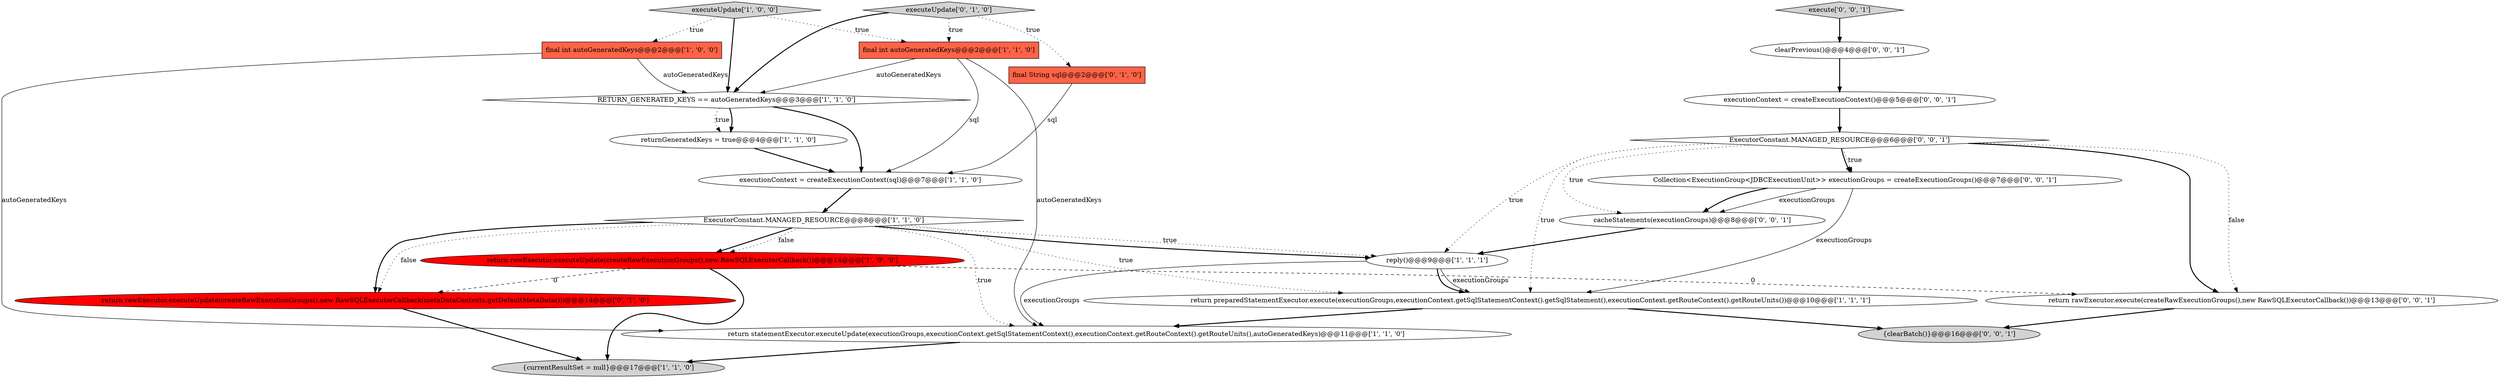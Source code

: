 digraph {
15 [style = filled, label = "{clearBatch()}@@@16@@@['0', '0', '1']", fillcolor = lightgray, shape = ellipse image = "AAA0AAABBB3BBB"];
1 [style = filled, label = "RETURN_GENERATED_KEYS == autoGeneratedKeys@@@3@@@['1', '1', '0']", fillcolor = white, shape = diamond image = "AAA0AAABBB1BBB"];
14 [style = filled, label = "executeUpdate['0', '1', '0']", fillcolor = lightgray, shape = diamond image = "AAA0AAABBB2BBB"];
18 [style = filled, label = "cacheStatements(executionGroups)@@@8@@@['0', '0', '1']", fillcolor = white, shape = ellipse image = "AAA0AAABBB3BBB"];
7 [style = filled, label = "final int autoGeneratedKeys@@@2@@@['1', '1', '0']", fillcolor = tomato, shape = box image = "AAA0AAABBB1BBB"];
8 [style = filled, label = "returnGeneratedKeys = true@@@4@@@['1', '1', '0']", fillcolor = white, shape = ellipse image = "AAA0AAABBB1BBB"];
10 [style = filled, label = "{currentResultSet = null}@@@17@@@['1', '1', '0']", fillcolor = lightgray, shape = ellipse image = "AAA0AAABBB1BBB"];
4 [style = filled, label = "executeUpdate['1', '0', '0']", fillcolor = lightgray, shape = diamond image = "AAA0AAABBB1BBB"];
16 [style = filled, label = "return rawExecutor.execute(createRawExecutionGroups(),new RawSQLExecutorCallback())@@@13@@@['0', '0', '1']", fillcolor = white, shape = ellipse image = "AAA0AAABBB3BBB"];
9 [style = filled, label = "return rawExecutor.executeUpdate(createRawExecutionGroups(),new RawSQLExecutorCallback())@@@14@@@['1', '0', '0']", fillcolor = red, shape = ellipse image = "AAA1AAABBB1BBB"];
13 [style = filled, label = "final String sql@@@2@@@['0', '1', '0']", fillcolor = tomato, shape = box image = "AAA0AAABBB2BBB"];
12 [style = filled, label = "return rawExecutor.executeUpdate(createRawExecutionGroups(),new RawSQLExecutorCallback(metaDataContexts.getDefaultMetaData()))@@@14@@@['0', '1', '0']", fillcolor = red, shape = ellipse image = "AAA1AAABBB2BBB"];
2 [style = filled, label = "executionContext = createExecutionContext(sql)@@@7@@@['1', '1', '0']", fillcolor = white, shape = ellipse image = "AAA0AAABBB1BBB"];
5 [style = filled, label = "ExecutorConstant.MANAGED_RESOURCE@@@8@@@['1', '1', '0']", fillcolor = white, shape = diamond image = "AAA0AAABBB1BBB"];
17 [style = filled, label = "executionContext = createExecutionContext()@@@5@@@['0', '0', '1']", fillcolor = white, shape = ellipse image = "AAA0AAABBB3BBB"];
21 [style = filled, label = "ExecutorConstant.MANAGED_RESOURCE@@@6@@@['0', '0', '1']", fillcolor = white, shape = diamond image = "AAA0AAABBB3BBB"];
11 [style = filled, label = "return statementExecutor.executeUpdate(executionGroups,executionContext.getSqlStatementContext(),executionContext.getRouteContext().getRouteUnits(),autoGeneratedKeys)@@@11@@@['1', '1', '0']", fillcolor = white, shape = ellipse image = "AAA0AAABBB1BBB"];
20 [style = filled, label = "clearPrevious()@@@4@@@['0', '0', '1']", fillcolor = white, shape = ellipse image = "AAA0AAABBB3BBB"];
3 [style = filled, label = "return preparedStatementExecutor.execute(executionGroups,executionContext.getSqlStatementContext().getSqlStatement(),executionContext.getRouteContext().getRouteUnits())@@@10@@@['1', '1', '1']", fillcolor = white, shape = ellipse image = "AAA0AAABBB1BBB"];
22 [style = filled, label = "Collection<ExecutionGroup<JDBCExecutionUnit>> executionGroups = createExecutionGroups()@@@7@@@['0', '0', '1']", fillcolor = white, shape = ellipse image = "AAA0AAABBB3BBB"];
6 [style = filled, label = "reply()@@@9@@@['1', '1', '1']", fillcolor = white, shape = ellipse image = "AAA0AAABBB1BBB"];
0 [style = filled, label = "final int autoGeneratedKeys@@@2@@@['1', '0', '0']", fillcolor = tomato, shape = box image = "AAA0AAABBB1BBB"];
19 [style = filled, label = "execute['0', '0', '1']", fillcolor = lightgray, shape = diamond image = "AAA0AAABBB3BBB"];
22->3 [style = solid, label="executionGroups"];
6->3 [style = bold, label=""];
0->11 [style = solid, label="autoGeneratedKeys"];
16->15 [style = bold, label=""];
21->16 [style = dotted, label="false"];
9->16 [style = dashed, label="0"];
7->2 [style = solid, label="sql"];
0->1 [style = solid, label="autoGeneratedKeys"];
1->8 [style = bold, label=""];
5->12 [style = dotted, label="false"];
6->3 [style = solid, label="executionGroups"];
20->17 [style = bold, label=""];
5->9 [style = bold, label=""];
21->18 [style = dotted, label="true"];
6->11 [style = solid, label="executionGroups"];
19->20 [style = bold, label=""];
4->0 [style = dotted, label="true"];
3->11 [style = bold, label=""];
5->6 [style = dotted, label="true"];
4->7 [style = dotted, label="true"];
21->22 [style = dotted, label="true"];
3->15 [style = bold, label=""];
9->10 [style = bold, label=""];
5->3 [style = dotted, label="true"];
14->13 [style = dotted, label="true"];
14->1 [style = bold, label=""];
5->11 [style = dotted, label="true"];
12->10 [style = bold, label=""];
22->18 [style = bold, label=""];
5->6 [style = bold, label=""];
8->2 [style = bold, label=""];
5->12 [style = bold, label=""];
18->6 [style = bold, label=""];
22->18 [style = solid, label="executionGroups"];
11->10 [style = bold, label=""];
21->22 [style = bold, label=""];
7->11 [style = solid, label="autoGeneratedKeys"];
13->2 [style = solid, label="sql"];
14->7 [style = dotted, label="true"];
1->8 [style = dotted, label="true"];
21->3 [style = dotted, label="true"];
21->16 [style = bold, label=""];
5->9 [style = dotted, label="false"];
1->2 [style = bold, label=""];
4->1 [style = bold, label=""];
9->12 [style = dashed, label="0"];
17->21 [style = bold, label=""];
2->5 [style = bold, label=""];
21->6 [style = dotted, label="true"];
7->1 [style = solid, label="autoGeneratedKeys"];
}
